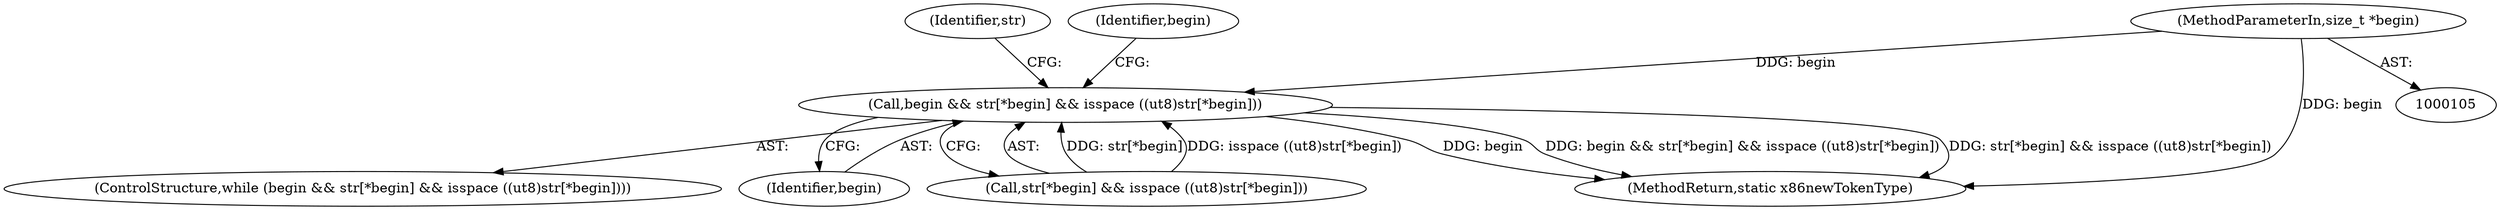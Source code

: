 digraph "0_radare2_66191f780863ea8c66ace4040d0d04a8842e8432@pointer" {
"1000107" [label="(MethodParameterIn,size_t *begin)"];
"1000120" [label="(Call,begin && str[*begin] && isspace ((ut8)str[*begin]))"];
"1000107" [label="(MethodParameterIn,size_t *begin)"];
"1000120" [label="(Call,begin && str[*begin] && isspace ((ut8)str[*begin]))"];
"1000119" [label="(ControlStructure,while (begin && str[*begin] && isspace ((ut8)str[*begin])))"];
"1000121" [label="(Identifier,begin)"];
"1000141" [label="(Identifier,str)"];
"1000122" [label="(Call,str[*begin] && isspace ((ut8)str[*begin]))"];
"1000228" [label="(MethodReturn,static x86newTokenType)"];
"1000137" [label="(Identifier,begin)"];
"1000107" -> "1000105"  [label="AST: "];
"1000107" -> "1000228"  [label="DDG: begin"];
"1000107" -> "1000120"  [label="DDG: begin"];
"1000120" -> "1000119"  [label="AST: "];
"1000120" -> "1000121"  [label="CFG: "];
"1000120" -> "1000122"  [label="CFG: "];
"1000121" -> "1000120"  [label="AST: "];
"1000122" -> "1000120"  [label="AST: "];
"1000137" -> "1000120"  [label="CFG: "];
"1000141" -> "1000120"  [label="CFG: "];
"1000120" -> "1000228"  [label="DDG: begin"];
"1000120" -> "1000228"  [label="DDG: begin && str[*begin] && isspace ((ut8)str[*begin])"];
"1000120" -> "1000228"  [label="DDG: str[*begin] && isspace ((ut8)str[*begin])"];
"1000122" -> "1000120"  [label="DDG: str[*begin]"];
"1000122" -> "1000120"  [label="DDG: isspace ((ut8)str[*begin])"];
}
